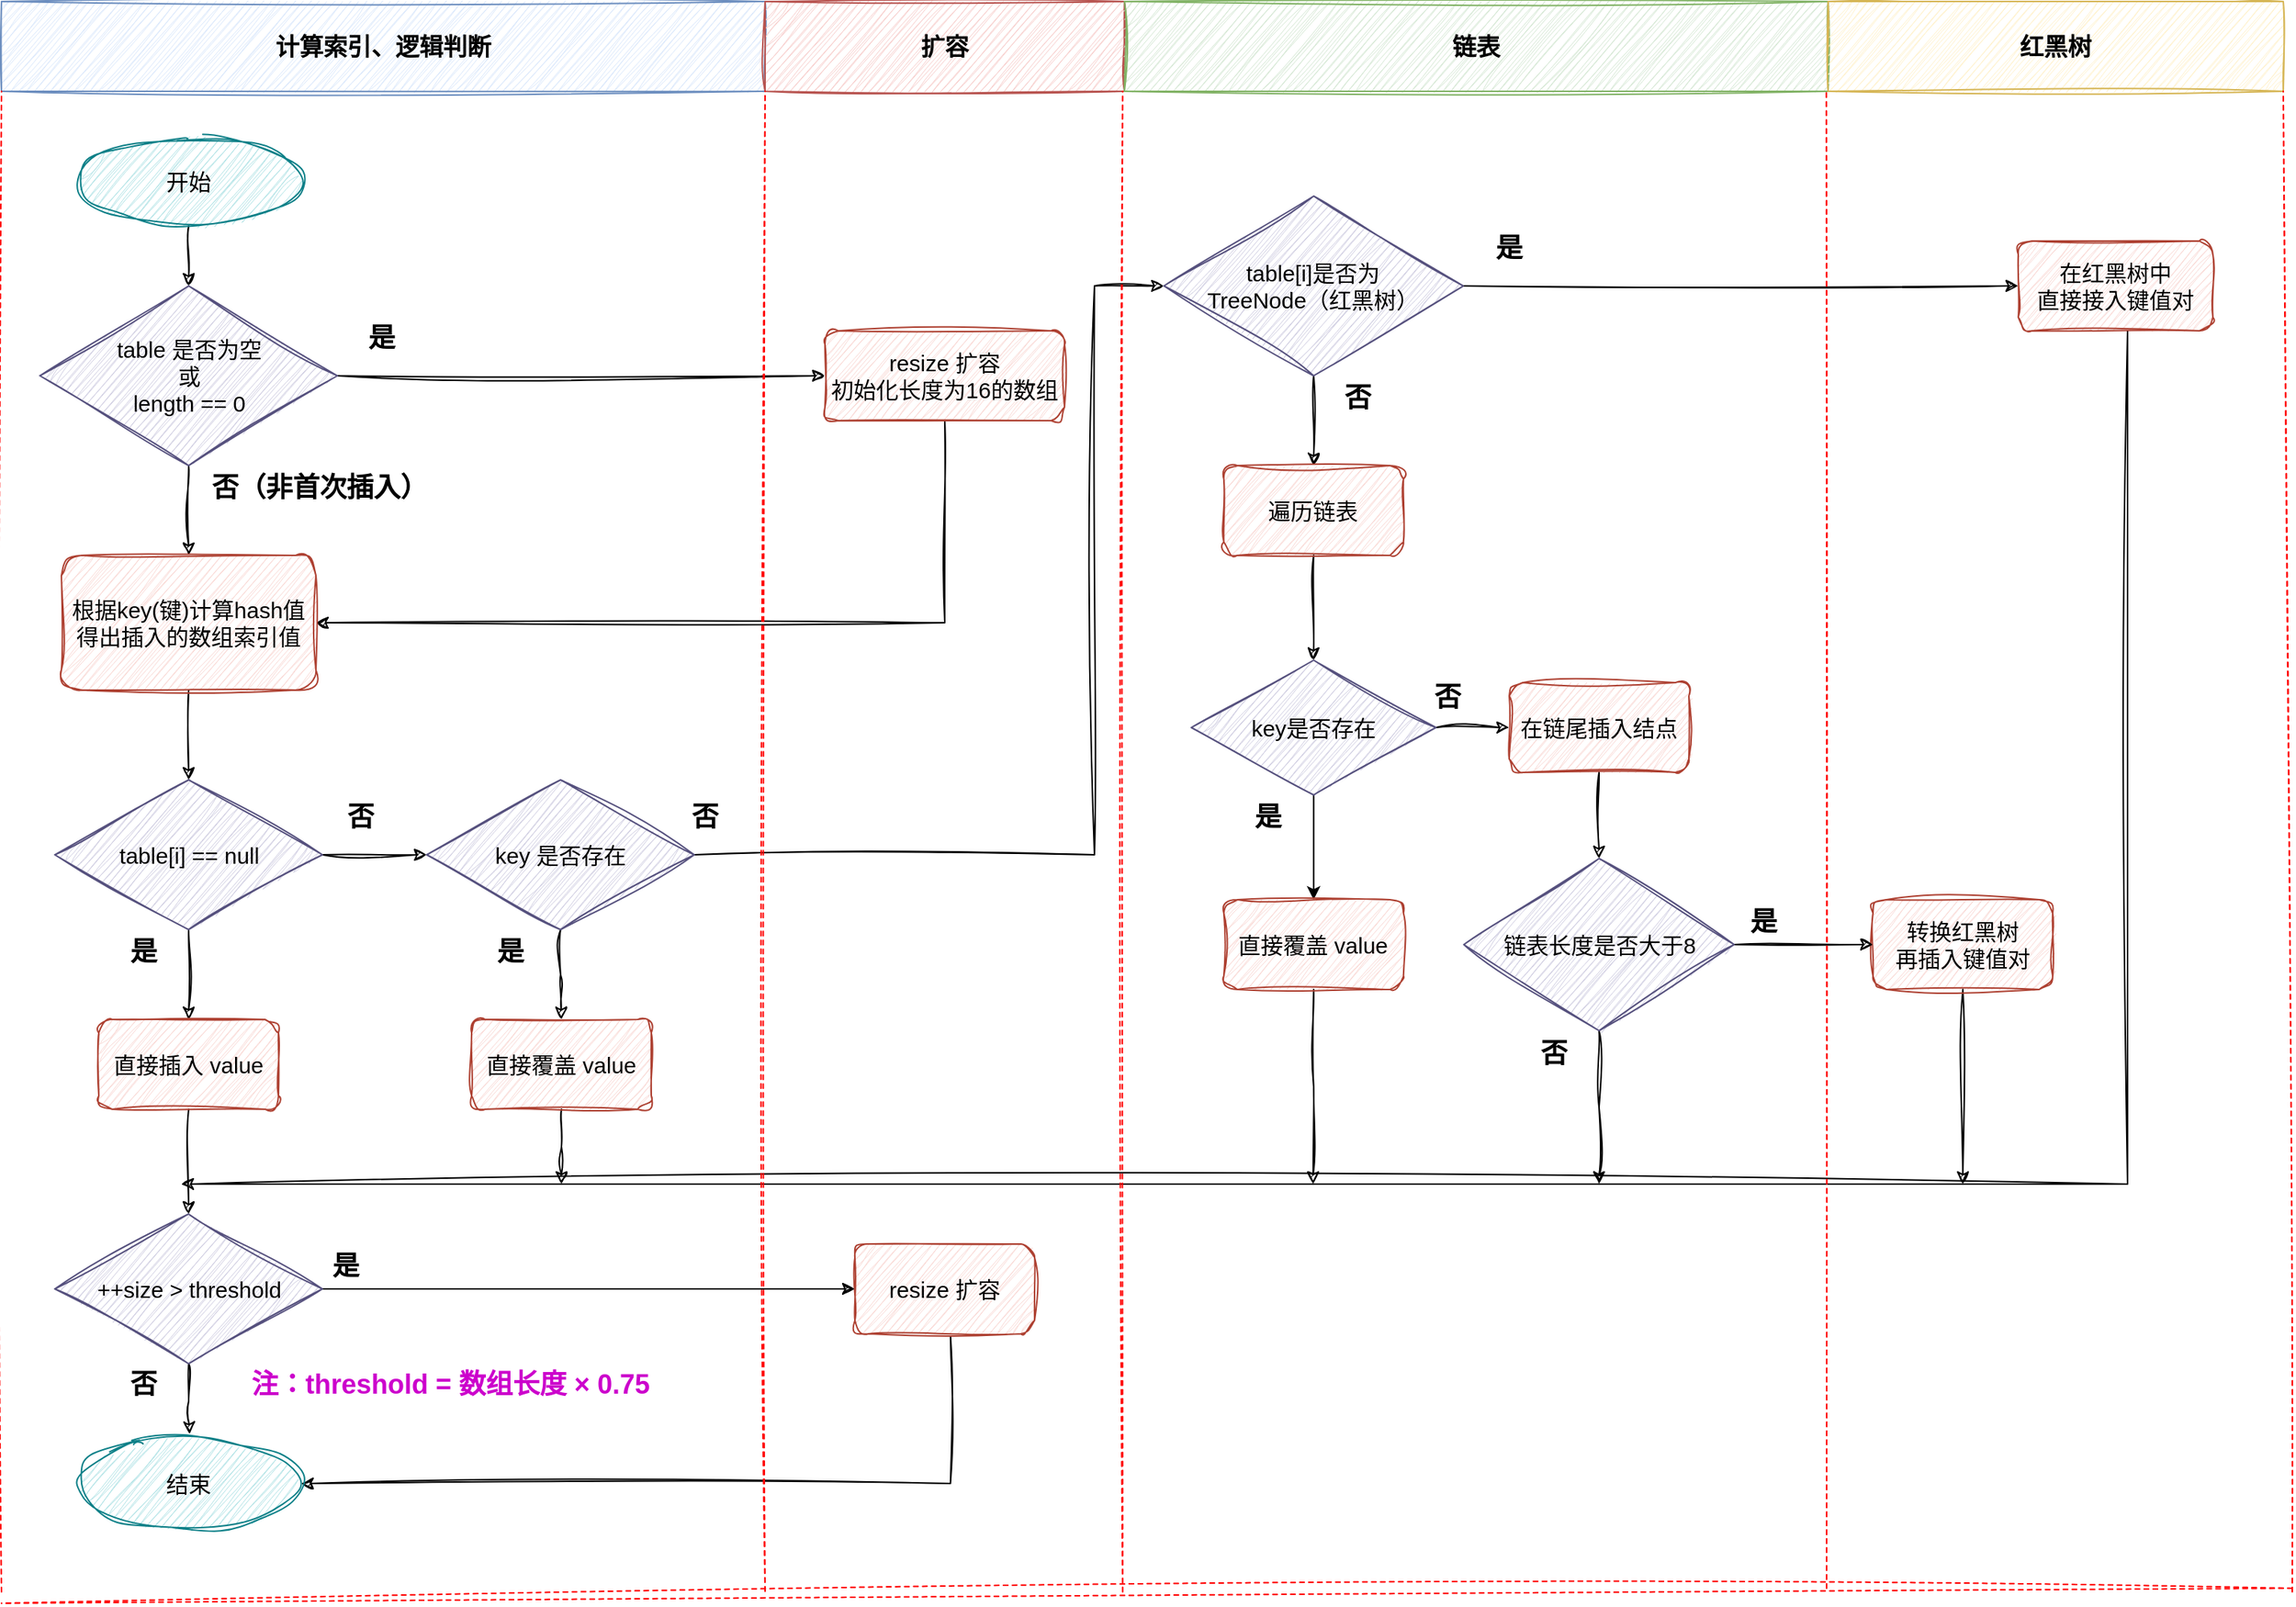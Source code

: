 <mxfile version="21.6.8" type="device" pages="2">
  <diagram name="putVal方法流程图" id="N9qZwAfxtD8fQq0e41AI">
    <mxGraphModel dx="2029" dy="1174" grid="1" gridSize="10" guides="1" tooltips="1" connect="1" arrows="1" fold="1" page="1" pageScale="1" pageWidth="827" pageHeight="1169" math="0" shadow="0">
      <root>
        <mxCell id="0" />
        <mxCell id="1" parent="0" />
        <mxCell id="cMU5ko4373MyxyKUyDAn-1" value="&lt;font style=&quot;font-size: 16px;&quot;&gt;计算索引、逻辑判断&lt;/font&gt;" style="rounded=0;whiteSpace=wrap;html=1;fillColor=#dae8fc;strokeColor=#6c8ebf;fontStyle=1;sketch=1;curveFitting=1;jiggle=2;" vertex="1" parent="1">
          <mxGeometry x="20" y="20" width="510" height="60" as="geometry" />
        </mxCell>
        <mxCell id="cMU5ko4373MyxyKUyDAn-2" value="&lt;font style=&quot;font-size: 16px;&quot;&gt;扩容&lt;/font&gt;" style="rounded=0;whiteSpace=wrap;html=1;fontStyle=1;fillColor=#f8cecc;strokeColor=#b85450;sketch=1;curveFitting=1;jiggle=2;" vertex="1" parent="1">
          <mxGeometry x="530" y="20" width="240" height="60" as="geometry" />
        </mxCell>
        <mxCell id="cMU5ko4373MyxyKUyDAn-3" value="&lt;font style=&quot;font-size: 16px;&quot;&gt;链表&lt;/font&gt;" style="rounded=0;whiteSpace=wrap;html=1;fontStyle=1;fillColor=#d5e8d4;strokeColor=#82b366;sketch=1;curveFitting=1;jiggle=2;" vertex="1" parent="1">
          <mxGeometry x="770" y="20" width="470" height="60" as="geometry" />
        </mxCell>
        <mxCell id="cMU5ko4373MyxyKUyDAn-4" value="&lt;font style=&quot;font-size: 16px;&quot;&gt;红黑树&lt;/font&gt;" style="rounded=0;whiteSpace=wrap;html=1;fontStyle=1;fillColor=#fff2cc;strokeColor=#d6b656;sketch=1;curveFitting=1;jiggle=2;" vertex="1" parent="1">
          <mxGeometry x="1240" y="20" width="304" height="60" as="geometry" />
        </mxCell>
        <mxCell id="cMU5ko4373MyxyKUyDAn-68" style="edgeStyle=orthogonalEdgeStyle;rounded=0;orthogonalLoop=1;jettySize=auto;html=1;entryX=1;entryY=0.5;entryDx=0;entryDy=0;sketch=1;curveFitting=1;jiggle=2;" edge="1" parent="1" source="cMU5ko4373MyxyKUyDAn-6" target="cMU5ko4373MyxyKUyDAn-11">
          <mxGeometry relative="1" as="geometry">
            <Array as="points">
              <mxPoint x="650" y="435" />
            </Array>
          </mxGeometry>
        </mxCell>
        <mxCell id="cMU5ko4373MyxyKUyDAn-6" value="&lt;span style=&quot;font-size: 15px;&quot;&gt;resize 扩容&lt;br&gt;初始化长度为16的数组&lt;br&gt;&lt;/span&gt;" style="rounded=1;whiteSpace=wrap;html=1;fillColor=#fad9d5;strokeColor=#ae4132;sketch=1;curveFitting=1;jiggle=2;" vertex="1" parent="1">
          <mxGeometry x="570" y="240" width="160" height="60" as="geometry" />
        </mxCell>
        <mxCell id="cMU5ko4373MyxyKUyDAn-29" style="edgeStyle=orthogonalEdgeStyle;rounded=0;orthogonalLoop=1;jettySize=auto;html=1;exitX=1;exitY=0.5;exitDx=0;exitDy=0;sketch=1;curveFitting=1;jiggle=2;" edge="1" parent="1" source="cMU5ko4373MyxyKUyDAn-8" target="cMU5ko4373MyxyKUyDAn-6">
          <mxGeometry relative="1" as="geometry" />
        </mxCell>
        <mxCell id="cMU5ko4373MyxyKUyDAn-33" style="edgeStyle=orthogonalEdgeStyle;rounded=0;orthogonalLoop=1;jettySize=auto;html=1;entryX=0.5;entryY=0;entryDx=0;entryDy=0;sketch=1;curveFitting=1;jiggle=2;" edge="1" parent="1" source="cMU5ko4373MyxyKUyDAn-8" target="cMU5ko4373MyxyKUyDAn-11">
          <mxGeometry relative="1" as="geometry" />
        </mxCell>
        <mxCell id="cMU5ko4373MyxyKUyDAn-8" value="&lt;font style=&quot;font-size: 15px;&quot;&gt;table 是否为空&lt;br&gt;或&lt;br&gt;length == 0&lt;/font&gt;" style="rhombus;whiteSpace=wrap;html=1;sketch=1;curveFitting=1;jiggle=2;rounded=0;fillColor=#d0cee2;strokeColor=#56517e;" vertex="1" parent="1">
          <mxGeometry x="45.63" y="210" width="198.75" height="120" as="geometry" />
        </mxCell>
        <mxCell id="cMU5ko4373MyxyKUyDAn-32" style="edgeStyle=orthogonalEdgeStyle;rounded=0;orthogonalLoop=1;jettySize=auto;html=1;sketch=1;curveFitting=1;jiggle=2;" edge="1" parent="1" source="cMU5ko4373MyxyKUyDAn-9" target="cMU5ko4373MyxyKUyDAn-8">
          <mxGeometry relative="1" as="geometry" />
        </mxCell>
        <mxCell id="cMU5ko4373MyxyKUyDAn-9" value="&lt;font style=&quot;font-size: 15px;&quot;&gt;开始&lt;/font&gt;" style="ellipse;whiteSpace=wrap;html=1;shadow=0;sketch=1;curveFitting=1;jiggle=2;fillColor=#b0e3e6;strokeColor=#0e8088;" vertex="1" parent="1">
          <mxGeometry x="70" y="110" width="150" height="60" as="geometry" />
        </mxCell>
        <mxCell id="cMU5ko4373MyxyKUyDAn-34" style="edgeStyle=orthogonalEdgeStyle;rounded=0;orthogonalLoop=1;jettySize=auto;html=1;exitX=0.5;exitY=1;exitDx=0;exitDy=0;entryX=0.5;entryY=0;entryDx=0;entryDy=0;sketch=1;curveFitting=1;jiggle=2;" edge="1" parent="1" source="cMU5ko4373MyxyKUyDAn-11" target="cMU5ko4373MyxyKUyDAn-12">
          <mxGeometry relative="1" as="geometry" />
        </mxCell>
        <mxCell id="cMU5ko4373MyxyKUyDAn-11" value="&lt;span style=&quot;font-size: 15px;&quot;&gt;根据key(键)计算hash值得出插入的数组索引值&lt;/span&gt;" style="rounded=1;whiteSpace=wrap;html=1;fillColor=#fad9d5;strokeColor=#ae4132;sketch=1;curveFitting=1;jiggle=2;" vertex="1" parent="1">
          <mxGeometry x="60.01" y="390" width="170" height="90" as="geometry" />
        </mxCell>
        <mxCell id="cMU5ko4373MyxyKUyDAn-35" style="edgeStyle=orthogonalEdgeStyle;rounded=0;orthogonalLoop=1;jettySize=auto;html=1;exitX=1;exitY=0.5;exitDx=0;exitDy=0;sketch=1;curveFitting=1;jiggle=2;" edge="1" parent="1" source="cMU5ko4373MyxyKUyDAn-12" target="cMU5ko4373MyxyKUyDAn-13">
          <mxGeometry relative="1" as="geometry" />
        </mxCell>
        <mxCell id="cMU5ko4373MyxyKUyDAn-45" style="edgeStyle=orthogonalEdgeStyle;rounded=0;orthogonalLoop=1;jettySize=auto;html=1;sketch=1;curveFitting=1;jiggle=2;" edge="1" parent="1" source="cMU5ko4373MyxyKUyDAn-12" target="cMU5ko4373MyxyKUyDAn-23">
          <mxGeometry relative="1" as="geometry" />
        </mxCell>
        <mxCell id="cMU5ko4373MyxyKUyDAn-12" value="&lt;span style=&quot;font-size: 15px;&quot;&gt;table[i] == null&lt;/span&gt;" style="rhombus;whiteSpace=wrap;html=1;sketch=1;curveFitting=1;jiggle=2;rounded=0;fillColor=#d0cee2;strokeColor=#56517e;" vertex="1" parent="1">
          <mxGeometry x="55.62" y="540" width="178.75" height="100" as="geometry" />
        </mxCell>
        <mxCell id="cMU5ko4373MyxyKUyDAn-36" style="edgeStyle=orthogonalEdgeStyle;rounded=0;orthogonalLoop=1;jettySize=auto;html=1;exitX=1;exitY=0.5;exitDx=0;exitDy=0;entryX=0;entryY=0.5;entryDx=0;entryDy=0;sketch=1;curveFitting=1;jiggle=2;" edge="1" parent="1" source="cMU5ko4373MyxyKUyDAn-13" target="cMU5ko4373MyxyKUyDAn-14">
          <mxGeometry relative="1" as="geometry">
            <Array as="points">
              <mxPoint x="750" y="590" />
              <mxPoint x="750" y="210" />
            </Array>
          </mxGeometry>
        </mxCell>
        <mxCell id="cMU5ko4373MyxyKUyDAn-81" style="edgeStyle=orthogonalEdgeStyle;rounded=0;orthogonalLoop=1;jettySize=auto;html=1;entryX=0.5;entryY=0;entryDx=0;entryDy=0;sketch=1;curveFitting=1;jiggle=2;" edge="1" parent="1" source="cMU5ko4373MyxyKUyDAn-13" target="cMU5ko4373MyxyKUyDAn-22">
          <mxGeometry relative="1" as="geometry" />
        </mxCell>
        <mxCell id="cMU5ko4373MyxyKUyDAn-13" value="&lt;span style=&quot;font-size: 15px;&quot;&gt;key 是否存在&lt;/span&gt;" style="rhombus;whiteSpace=wrap;html=1;sketch=1;curveFitting=1;jiggle=2;rounded=0;fillColor=#d0cee2;strokeColor=#56517e;" vertex="1" parent="1">
          <mxGeometry x="304" y="540" width="178.75" height="100" as="geometry" />
        </mxCell>
        <mxCell id="cMU5ko4373MyxyKUyDAn-37" style="edgeStyle=orthogonalEdgeStyle;rounded=0;orthogonalLoop=1;jettySize=auto;html=1;exitX=0.5;exitY=1;exitDx=0;exitDy=0;entryX=0.5;entryY=0;entryDx=0;entryDy=0;sketch=1;curveFitting=1;jiggle=2;" edge="1" parent="1" source="cMU5ko4373MyxyKUyDAn-14" target="cMU5ko4373MyxyKUyDAn-15">
          <mxGeometry relative="1" as="geometry" />
        </mxCell>
        <mxCell id="cMU5ko4373MyxyKUyDAn-38" style="edgeStyle=orthogonalEdgeStyle;rounded=0;orthogonalLoop=1;jettySize=auto;html=1;exitX=1;exitY=0.5;exitDx=0;exitDy=0;entryX=0;entryY=0.5;entryDx=0;entryDy=0;sketch=1;curveFitting=1;jiggle=2;" edge="1" parent="1" source="cMU5ko4373MyxyKUyDAn-14" target="cMU5ko4373MyxyKUyDAn-17">
          <mxGeometry relative="1" as="geometry" />
        </mxCell>
        <mxCell id="cMU5ko4373MyxyKUyDAn-14" value="&lt;font style=&quot;font-size: 15px;&quot;&gt;table[i]是否为&lt;br&gt;TreeNode（红黑树）&lt;/font&gt;&lt;span style=&quot;font-size: 15px;&quot;&gt;&lt;br&gt;&lt;/span&gt;" style="rhombus;whiteSpace=wrap;html=1;sketch=1;curveFitting=1;jiggle=2;rounded=0;fillColor=#d0cee2;strokeColor=#56517e;" vertex="1" parent="1">
          <mxGeometry x="796.38" y="150" width="200" height="120" as="geometry" />
        </mxCell>
        <mxCell id="cMU5ko4373MyxyKUyDAn-39" style="edgeStyle=orthogonalEdgeStyle;rounded=0;orthogonalLoop=1;jettySize=auto;html=1;exitX=0.5;exitY=1;exitDx=0;exitDy=0;entryX=0.5;entryY=0;entryDx=0;entryDy=0;sketch=1;curveFitting=1;jiggle=2;" edge="1" parent="1" source="cMU5ko4373MyxyKUyDAn-15" target="cMU5ko4373MyxyKUyDAn-16">
          <mxGeometry relative="1" as="geometry" />
        </mxCell>
        <mxCell id="cMU5ko4373MyxyKUyDAn-15" value="&lt;span style=&quot;font-size: 15px;&quot;&gt;遍历链表&lt;/span&gt;" style="rounded=1;whiteSpace=wrap;html=1;fillColor=#fad9d5;strokeColor=#ae4132;sketch=1;curveFitting=1;jiggle=2;" vertex="1" parent="1">
          <mxGeometry x="836.38" y="330" width="120" height="60" as="geometry" />
        </mxCell>
        <mxCell id="cMU5ko4373MyxyKUyDAn-40" style="edgeStyle=orthogonalEdgeStyle;rounded=0;orthogonalLoop=1;jettySize=auto;html=1;exitX=1;exitY=0.5;exitDx=0;exitDy=0;entryX=0;entryY=0.5;entryDx=0;entryDy=0;sketch=1;curveFitting=1;jiggle=2;" edge="1" parent="1" source="cMU5ko4373MyxyKUyDAn-16" target="cMU5ko4373MyxyKUyDAn-19">
          <mxGeometry relative="1" as="geometry" />
        </mxCell>
        <mxCell id="cMU5ko4373MyxyKUyDAn-42" style="edgeStyle=orthogonalEdgeStyle;rounded=0;orthogonalLoop=1;jettySize=auto;html=1;exitX=0.5;exitY=1;exitDx=0;exitDy=0;entryX=0.5;entryY=0;entryDx=0;entryDy=0;" edge="1" parent="1" source="cMU5ko4373MyxyKUyDAn-16" target="cMU5ko4373MyxyKUyDAn-21">
          <mxGeometry relative="1" as="geometry" />
        </mxCell>
        <mxCell id="cMU5ko4373MyxyKUyDAn-16" value="&lt;span style=&quot;font-size: 15px;&quot;&gt;key是否存在&lt;br&gt;&lt;/span&gt;" style="rhombus;whiteSpace=wrap;html=1;sketch=1;curveFitting=1;jiggle=2;rounded=0;fillColor=#d0cee2;strokeColor=#56517e;" vertex="1" parent="1">
          <mxGeometry x="814.66" y="460" width="163.44" height="90" as="geometry" />
        </mxCell>
        <mxCell id="cMU5ko4373MyxyKUyDAn-48" style="edgeStyle=orthogonalEdgeStyle;rounded=0;orthogonalLoop=1;jettySize=auto;html=1;sketch=1;curveFitting=1;jiggle=2;" edge="1" parent="1" source="cMU5ko4373MyxyKUyDAn-17">
          <mxGeometry relative="1" as="geometry">
            <mxPoint x="140" y="810" as="targetPoint" />
            <Array as="points">
              <mxPoint x="1440" y="810" />
            </Array>
          </mxGeometry>
        </mxCell>
        <mxCell id="cMU5ko4373MyxyKUyDAn-17" value="&lt;span style=&quot;font-size: 15px;&quot;&gt;在红黑树中&lt;br&gt;直接接入键值对&lt;/span&gt;" style="rounded=1;whiteSpace=wrap;html=1;fillColor=#fad9d5;strokeColor=#ae4132;sketch=1;curveFitting=1;jiggle=2;" vertex="1" parent="1">
          <mxGeometry x="1367" y="180" width="130" height="60" as="geometry" />
        </mxCell>
        <mxCell id="cMU5ko4373MyxyKUyDAn-49" style="edgeStyle=orthogonalEdgeStyle;rounded=0;orthogonalLoop=1;jettySize=auto;html=1;exitX=0.5;exitY=1;exitDx=0;exitDy=0;sketch=1;curveFitting=1;jiggle=2;" edge="1" parent="1" source="cMU5ko4373MyxyKUyDAn-18">
          <mxGeometry relative="1" as="geometry">
            <mxPoint x="1330" y="810" as="targetPoint" />
            <Array as="points">
              <mxPoint x="1330" y="810" />
            </Array>
          </mxGeometry>
        </mxCell>
        <mxCell id="cMU5ko4373MyxyKUyDAn-18" value="&lt;span style=&quot;font-size: 15px;&quot;&gt;转换红黑树&lt;br&gt;再插入键值对&lt;br&gt;&lt;/span&gt;" style="rounded=1;whiteSpace=wrap;html=1;fillColor=#fad9d5;strokeColor=#ae4132;sketch=1;curveFitting=1;jiggle=2;" vertex="1" parent="1">
          <mxGeometry x="1270" y="620" width="120" height="60" as="geometry" />
        </mxCell>
        <mxCell id="cMU5ko4373MyxyKUyDAn-41" style="edgeStyle=orthogonalEdgeStyle;rounded=0;orthogonalLoop=1;jettySize=auto;html=1;entryX=0.5;entryY=0;entryDx=0;entryDy=0;sketch=1;curveFitting=1;jiggle=2;" edge="1" parent="1" source="cMU5ko4373MyxyKUyDAn-19" target="cMU5ko4373MyxyKUyDAn-20">
          <mxGeometry relative="1" as="geometry" />
        </mxCell>
        <mxCell id="cMU5ko4373MyxyKUyDAn-19" value="&lt;span style=&quot;font-size: 15px;&quot;&gt;在链尾插入结点&lt;br&gt;&lt;/span&gt;" style="rounded=1;whiteSpace=wrap;html=1;fillColor=#fad9d5;strokeColor=#ae4132;sketch=1;curveFitting=1;jiggle=2;" vertex="1" parent="1">
          <mxGeometry x="1027" y="475" width="120" height="60" as="geometry" />
        </mxCell>
        <mxCell id="cMU5ko4373MyxyKUyDAn-43" style="edgeStyle=orthogonalEdgeStyle;rounded=0;orthogonalLoop=1;jettySize=auto;html=1;exitX=1;exitY=0.5;exitDx=0;exitDy=0;entryX=0;entryY=0.5;entryDx=0;entryDy=0;sketch=1;curveFitting=1;jiggle=2;" edge="1" parent="1" source="cMU5ko4373MyxyKUyDAn-20" target="cMU5ko4373MyxyKUyDAn-18">
          <mxGeometry relative="1" as="geometry" />
        </mxCell>
        <mxCell id="cMU5ko4373MyxyKUyDAn-50" style="edgeStyle=orthogonalEdgeStyle;rounded=0;orthogonalLoop=1;jettySize=auto;html=1;sketch=1;curveFitting=1;jiggle=2;" edge="1" parent="1" source="cMU5ko4373MyxyKUyDAn-20">
          <mxGeometry relative="1" as="geometry">
            <mxPoint x="1087" y="810" as="targetPoint" />
          </mxGeometry>
        </mxCell>
        <mxCell id="cMU5ko4373MyxyKUyDAn-20" value="&lt;span style=&quot;font-size: 15px;&quot;&gt;链表长度是否大于8&lt;br&gt;&lt;/span&gt;" style="rhombus;whiteSpace=wrap;html=1;sketch=1;curveFitting=1;jiggle=2;rounded=0;fillColor=#d0cee2;strokeColor=#56517e;" vertex="1" parent="1">
          <mxGeometry x="996.69" y="592.5" width="180.62" height="115" as="geometry" />
        </mxCell>
        <mxCell id="cMU5ko4373MyxyKUyDAn-51" style="edgeStyle=orthogonalEdgeStyle;rounded=0;orthogonalLoop=1;jettySize=auto;html=1;exitX=0.5;exitY=1;exitDx=0;exitDy=0;sketch=1;curveFitting=1;jiggle=2;" edge="1" parent="1" source="cMU5ko4373MyxyKUyDAn-21">
          <mxGeometry relative="1" as="geometry">
            <mxPoint x="896" y="810" as="targetPoint" />
          </mxGeometry>
        </mxCell>
        <mxCell id="cMU5ko4373MyxyKUyDAn-21" value="&lt;span style=&quot;font-size: 15px;&quot;&gt;直接覆盖 value&lt;/span&gt;" style="rounded=1;whiteSpace=wrap;html=1;fillColor=#fad9d5;strokeColor=#ae4132;sketch=1;curveFitting=1;jiggle=2;" vertex="1" parent="1">
          <mxGeometry x="836.38" y="620" width="120" height="60" as="geometry" />
        </mxCell>
        <mxCell id="cMU5ko4373MyxyKUyDAn-52" style="edgeStyle=orthogonalEdgeStyle;rounded=0;orthogonalLoop=1;jettySize=auto;html=1;exitX=0.5;exitY=1;exitDx=0;exitDy=0;sketch=1;curveFitting=1;jiggle=2;strokeColor=default;" edge="1" parent="1" source="cMU5ko4373MyxyKUyDAn-22">
          <mxGeometry relative="1" as="geometry">
            <mxPoint x="394" y="810" as="targetPoint" />
          </mxGeometry>
        </mxCell>
        <mxCell id="cMU5ko4373MyxyKUyDAn-22" value="&lt;span style=&quot;font-size: 15px;&quot;&gt;直接覆盖 value&lt;/span&gt;" style="rounded=1;whiteSpace=wrap;html=1;fillColor=#fad9d5;strokeColor=#ae4132;sketch=1;curveFitting=1;jiggle=2;" vertex="1" parent="1">
          <mxGeometry x="334" y="700" width="120" height="60" as="geometry" />
        </mxCell>
        <mxCell id="cMU5ko4373MyxyKUyDAn-46" style="edgeStyle=orthogonalEdgeStyle;rounded=0;orthogonalLoop=1;jettySize=auto;html=1;exitX=0.5;exitY=1;exitDx=0;exitDy=0;entryX=0.5;entryY=0;entryDx=0;entryDy=0;sketch=1;curveFitting=1;jiggle=2;" edge="1" parent="1" source="cMU5ko4373MyxyKUyDAn-23" target="cMU5ko4373MyxyKUyDAn-25">
          <mxGeometry relative="1" as="geometry" />
        </mxCell>
        <mxCell id="cMU5ko4373MyxyKUyDAn-23" value="&lt;span style=&quot;font-size: 15px;&quot;&gt;直接插入 value&lt;/span&gt;" style="rounded=1;whiteSpace=wrap;html=1;fillColor=#fad9d5;strokeColor=#ae4132;sketch=1;curveFitting=1;jiggle=2;" vertex="1" parent="1">
          <mxGeometry x="84.99" y="700" width="120" height="60" as="geometry" />
        </mxCell>
        <mxCell id="cMU5ko4373MyxyKUyDAn-55" style="edgeStyle=orthogonalEdgeStyle;rounded=0;orthogonalLoop=1;jettySize=auto;html=1;entryX=1;entryY=0.5;entryDx=0;entryDy=0;exitX=0.532;exitY=1.024;exitDx=0;exitDy=0;exitPerimeter=0;sketch=1;curveFitting=1;jiggle=2;" edge="1" parent="1" source="cMU5ko4373MyxyKUyDAn-24" target="cMU5ko4373MyxyKUyDAn-28">
          <mxGeometry relative="1" as="geometry">
            <mxPoint x="550" y="1020" as="targetPoint" />
            <Array as="points">
              <mxPoint x="654" y="1010" />
            </Array>
          </mxGeometry>
        </mxCell>
        <mxCell id="cMU5ko4373MyxyKUyDAn-24" value="&lt;span style=&quot;font-size: 15px;&quot;&gt;resize 扩容&lt;/span&gt;" style="rounded=1;whiteSpace=wrap;html=1;fillColor=#fad9d5;strokeColor=#ae4132;sketch=1;curveFitting=1;jiggle=2;" vertex="1" parent="1">
          <mxGeometry x="590" y="850" width="120" height="60" as="geometry" />
        </mxCell>
        <mxCell id="cMU5ko4373MyxyKUyDAn-53" style="edgeStyle=orthogonalEdgeStyle;rounded=0;orthogonalLoop=1;jettySize=auto;html=1;exitX=1;exitY=0.5;exitDx=0;exitDy=0;sketch=1;curveFitting=1;jiggle=2;" edge="1" parent="1" source="cMU5ko4373MyxyKUyDAn-25" target="cMU5ko4373MyxyKUyDAn-24">
          <mxGeometry relative="1" as="geometry" />
        </mxCell>
        <mxCell id="cMU5ko4373MyxyKUyDAn-54" style="edgeStyle=orthogonalEdgeStyle;rounded=0;orthogonalLoop=1;jettySize=auto;html=1;exitX=0.5;exitY=1;exitDx=0;exitDy=0;entryX=0.504;entryY=-0.05;entryDx=0;entryDy=0;entryPerimeter=0;sketch=1;curveFitting=1;jiggle=2;" edge="1" parent="1" source="cMU5ko4373MyxyKUyDAn-25" target="cMU5ko4373MyxyKUyDAn-28">
          <mxGeometry relative="1" as="geometry" />
        </mxCell>
        <mxCell id="cMU5ko4373MyxyKUyDAn-25" value="&lt;span style=&quot;font-size: 15px;&quot;&gt;++size &amp;gt; threshold&lt;/span&gt;" style="rhombus;whiteSpace=wrap;html=1;sketch=1;curveFitting=1;jiggle=2;rounded=0;fillColor=#d0cee2;strokeColor=#56517e;" vertex="1" parent="1">
          <mxGeometry x="55.61" y="830" width="178.75" height="100" as="geometry" />
        </mxCell>
        <mxCell id="cMU5ko4373MyxyKUyDAn-28" value="&lt;font style=&quot;font-size: 15px;&quot;&gt;结束&lt;/font&gt;" style="ellipse;whiteSpace=wrap;html=1;shadow=0;sketch=1;curveFitting=1;jiggle=2;fillColor=#b0e3e6;strokeColor=#0e8088;" vertex="1" parent="1">
          <mxGeometry x="70.01" y="980" width="150" height="60" as="geometry" />
        </mxCell>
        <mxCell id="cMU5ko4373MyxyKUyDAn-56" value="&lt;font style=&quot;font-size: 18px;&quot;&gt;&lt;b style=&quot;&quot;&gt;是&lt;/b&gt;&lt;/font&gt;" style="text;html=1;strokeColor=none;fillColor=none;align=center;verticalAlign=middle;whiteSpace=wrap;rounded=0;" vertex="1" parent="1">
          <mxGeometry x="244" y="230" width="60" height="30" as="geometry" />
        </mxCell>
        <mxCell id="cMU5ko4373MyxyKUyDAn-57" value="&lt;font style=&quot;font-size: 18px;&quot;&gt;&lt;b style=&quot;&quot;&gt;否（非首次插入）&lt;/b&gt;&lt;/font&gt;" style="text;html=1;strokeColor=none;fillColor=none;align=center;verticalAlign=middle;whiteSpace=wrap;rounded=0;" vertex="1" parent="1">
          <mxGeometry x="144.99" y="330" width="175.01" height="30" as="geometry" />
        </mxCell>
        <mxCell id="cMU5ko4373MyxyKUyDAn-58" value="&lt;font style=&quot;font-size: 18px;&quot;&gt;&lt;b style=&quot;&quot;&gt;否&lt;/b&gt;&lt;/font&gt;" style="text;html=1;strokeColor=none;fillColor=none;align=center;verticalAlign=middle;whiteSpace=wrap;rounded=0;" vertex="1" parent="1">
          <mxGeometry x="230.01" y="550" width="60" height="30" as="geometry" />
        </mxCell>
        <mxCell id="cMU5ko4373MyxyKUyDAn-59" value="&lt;font style=&quot;font-size: 18px;&quot;&gt;&lt;b style=&quot;&quot;&gt;否&lt;/b&gt;&lt;/font&gt;" style="text;html=1;strokeColor=none;fillColor=none;align=center;verticalAlign=middle;whiteSpace=wrap;rounded=0;" vertex="1" parent="1">
          <mxGeometry x="460" y="550" width="60" height="30" as="geometry" />
        </mxCell>
        <mxCell id="cMU5ko4373MyxyKUyDAn-60" value="&lt;font style=&quot;font-size: 18px;&quot;&gt;&lt;b style=&quot;&quot;&gt;是&lt;/b&gt;&lt;/font&gt;" style="text;html=1;strokeColor=none;fillColor=none;align=center;verticalAlign=middle;whiteSpace=wrap;rounded=0;" vertex="1" parent="1">
          <mxGeometry x="340" y="640" width="40" height="30" as="geometry" />
        </mxCell>
        <mxCell id="cMU5ko4373MyxyKUyDAn-61" value="&lt;font style=&quot;font-size: 18px;&quot;&gt;&lt;b style=&quot;&quot;&gt;是&lt;/b&gt;&lt;/font&gt;" style="text;html=1;strokeColor=none;fillColor=none;align=center;verticalAlign=middle;whiteSpace=wrap;rounded=0;" vertex="1" parent="1">
          <mxGeometry x="84.99" y="640" width="60" height="30" as="geometry" />
        </mxCell>
        <mxCell id="cMU5ko4373MyxyKUyDAn-62" value="&lt;font style=&quot;font-size: 18px;&quot;&gt;&lt;b style=&quot;&quot;&gt;是&lt;/b&gt;&lt;/font&gt;" style="text;html=1;strokeColor=none;fillColor=none;align=center;verticalAlign=middle;whiteSpace=wrap;rounded=0;" vertex="1" parent="1">
          <mxGeometry x="836.38" y="550" width="60" height="30" as="geometry" />
        </mxCell>
        <mxCell id="cMU5ko4373MyxyKUyDAn-63" value="&lt;font style=&quot;font-size: 18px;&quot;&gt;&lt;b style=&quot;&quot;&gt;是&lt;/b&gt;&lt;/font&gt;" style="text;html=1;strokeColor=none;fillColor=none;align=center;verticalAlign=middle;whiteSpace=wrap;rounded=0;" vertex="1" parent="1">
          <mxGeometry x="997" y="170" width="60" height="30" as="geometry" />
        </mxCell>
        <mxCell id="cMU5ko4373MyxyKUyDAn-64" value="&lt;font style=&quot;font-size: 18px;&quot;&gt;&lt;b style=&quot;&quot;&gt;是&lt;/b&gt;&lt;/font&gt;" style="text;html=1;strokeColor=none;fillColor=none;align=center;verticalAlign=middle;whiteSpace=wrap;rounded=0;" vertex="1" parent="1">
          <mxGeometry x="1167" y="620" width="60" height="30" as="geometry" />
        </mxCell>
        <mxCell id="cMU5ko4373MyxyKUyDAn-65" value="&lt;font style=&quot;font-size: 18px;&quot;&gt;&lt;b style=&quot;&quot;&gt;否&lt;/b&gt;&lt;/font&gt;" style="text;html=1;strokeColor=none;fillColor=none;align=center;verticalAlign=middle;whiteSpace=wrap;rounded=0;" vertex="1" parent="1">
          <mxGeometry x="896.38" y="270" width="60" height="30" as="geometry" />
        </mxCell>
        <mxCell id="cMU5ko4373MyxyKUyDAn-66" value="&lt;font style=&quot;font-size: 18px;&quot;&gt;&lt;b style=&quot;&quot;&gt;否&lt;/b&gt;&lt;/font&gt;" style="text;html=1;strokeColor=none;fillColor=none;align=center;verticalAlign=middle;whiteSpace=wrap;rounded=0;" vertex="1" parent="1">
          <mxGeometry x="956.38" y="470" width="60" height="30" as="geometry" />
        </mxCell>
        <mxCell id="cMU5ko4373MyxyKUyDAn-67" value="&lt;font style=&quot;font-size: 18px;&quot;&gt;&lt;b style=&quot;&quot;&gt;否&lt;/b&gt;&lt;/font&gt;" style="text;html=1;strokeColor=none;fillColor=none;align=center;verticalAlign=middle;whiteSpace=wrap;rounded=0;" vertex="1" parent="1">
          <mxGeometry x="1027" y="707.5" width="60" height="30" as="geometry" />
        </mxCell>
        <mxCell id="cMU5ko4373MyxyKUyDAn-69" value="&lt;font style=&quot;font-size: 18px;&quot;&gt;&lt;b style=&quot;&quot;&gt;是&lt;/b&gt;&lt;/font&gt;" style="text;html=1;strokeColor=none;fillColor=none;align=center;verticalAlign=middle;whiteSpace=wrap;rounded=0;" vertex="1" parent="1">
          <mxGeometry x="220.01" y="850" width="60" height="30" as="geometry" />
        </mxCell>
        <mxCell id="cMU5ko4373MyxyKUyDAn-70" value="&lt;font style=&quot;font-size: 18px;&quot;&gt;&lt;b style=&quot;&quot;&gt;否&lt;/b&gt;&lt;/font&gt;" style="text;html=1;strokeColor=none;fillColor=none;align=center;verticalAlign=middle;whiteSpace=wrap;rounded=0;" vertex="1" parent="1">
          <mxGeometry x="84.99" y="929" width="60" height="30" as="geometry" />
        </mxCell>
        <mxCell id="cMU5ko4373MyxyKUyDAn-71" value="" style="endArrow=none;html=1;rounded=0;sketch=1;curveFitting=1;jiggle=2;entryX=1;entryY=1;entryDx=0;entryDy=0;strokeColor=#FF0000;dashed=1;" edge="1" parent="1" target="cMU5ko4373MyxyKUyDAn-4">
          <mxGeometry width="50" height="50" relative="1" as="geometry">
            <mxPoint x="1550" y="1082.353" as="sourcePoint" />
            <mxPoint x="1580" y="170" as="targetPoint" />
          </mxGeometry>
        </mxCell>
        <mxCell id="cMU5ko4373MyxyKUyDAn-72" value="" style="endArrow=none;html=1;rounded=0;sketch=1;curveFitting=1;jiggle=2;strokeColor=#FF0000;dashed=1;" edge="1" parent="1">
          <mxGeometry width="50" height="50" relative="1" as="geometry">
            <mxPoint x="1239" y="1080" as="sourcePoint" />
            <mxPoint x="1238.82" y="80" as="targetPoint" />
          </mxGeometry>
        </mxCell>
        <mxCell id="cMU5ko4373MyxyKUyDAn-73" value="" style="endArrow=none;html=1;rounded=0;sketch=1;curveFitting=1;jiggle=2;entryX=1;entryY=1;entryDx=0;entryDy=0;strokeColor=#FF0000;dashed=1;" edge="1" parent="1">
          <mxGeometry width="50" height="50" relative="1" as="geometry">
            <mxPoint x="768.82" y="1082.353" as="sourcePoint" />
            <mxPoint x="768.82" y="80" as="targetPoint" />
          </mxGeometry>
        </mxCell>
        <mxCell id="cMU5ko4373MyxyKUyDAn-74" value="" style="endArrow=none;html=1;rounded=0;sketch=1;curveFitting=1;jiggle=2;entryX=1;entryY=1;entryDx=0;entryDy=0;strokeColor=#FF0000;dashed=1;" edge="1" parent="1">
          <mxGeometry width="50" height="50" relative="1" as="geometry">
            <mxPoint x="530" y="1082" as="sourcePoint" />
            <mxPoint x="530" y="80" as="targetPoint" />
          </mxGeometry>
        </mxCell>
        <mxCell id="cMU5ko4373MyxyKUyDAn-75" value="" style="endArrow=none;html=1;rounded=0;sketch=1;curveFitting=1;jiggle=2;entryX=1;entryY=1;entryDx=0;entryDy=0;strokeColor=#FF0000;dashed=1;" edge="1" parent="1">
          <mxGeometry width="50" height="50" relative="1" as="geometry">
            <mxPoint x="20" y="1082.353" as="sourcePoint" />
            <mxPoint x="20" y="80" as="targetPoint" />
          </mxGeometry>
        </mxCell>
        <mxCell id="cMU5ko4373MyxyKUyDAn-77" value="" style="endArrow=none;html=1;rounded=0;sketch=1;curveFitting=1;jiggle=2;strokeColor=#FF0000;dashed=1;" edge="1" parent="1">
          <mxGeometry width="50" height="50" relative="1" as="geometry">
            <mxPoint x="1550" y="1080" as="sourcePoint" />
            <mxPoint x="20" y="1090" as="targetPoint" />
          </mxGeometry>
        </mxCell>
        <mxCell id="cMU5ko4373MyxyKUyDAn-82" value="&lt;font color=&quot;#cc00cc&quot; style=&quot;font-size: 18px;&quot;&gt;&lt;b style=&quot;&quot;&gt;注：threshold = 数组长度 × 0.75&lt;/b&gt;&lt;/font&gt;" style="text;html=1;strokeColor=none;fillColor=none;align=center;verticalAlign=middle;whiteSpace=wrap;rounded=0;" vertex="1" parent="1">
          <mxGeometry x="170" y="929" width="300" height="30" as="geometry" />
        </mxCell>
      </root>
    </mxGraphModel>
  </diagram>
  <diagram name="resize扩容流程" id="3VFbiaM1RcjWGnkV43Yj">
    <mxGraphModel dx="1420" dy="822" grid="1" gridSize="10" guides="1" tooltips="1" connect="1" arrows="1" fold="1" page="1" pageScale="1" pageWidth="827" pageHeight="1169" math="0" shadow="0">
      <root>
        <mxCell id="lcbhRw79KL-0r9RXR9Nw-0" />
        <mxCell id="lcbhRw79KL-0r9RXR9Nw-1" parent="lcbhRw79KL-0r9RXR9Nw-0" />
        <mxCell id="lcbhRw79KL-0r9RXR9Nw-2" value="&lt;font style=&quot;font-size: 16px;&quot;&gt;计算索引、逻辑判断&lt;/font&gt;" style="rounded=0;whiteSpace=wrap;html=1;fillColor=#dae8fc;strokeColor=#6c8ebf;fontStyle=1;sketch=1;curveFitting=1;jiggle=2;" vertex="1" parent="lcbhRw79KL-0r9RXR9Nw-1">
          <mxGeometry x="20" y="20" width="510" height="60" as="geometry" />
        </mxCell>
        <mxCell id="lcbhRw79KL-0r9RXR9Nw-3" value="&lt;font style=&quot;font-size: 16px;&quot;&gt;扩容&lt;/font&gt;" style="rounded=0;whiteSpace=wrap;html=1;fontStyle=1;fillColor=#f8cecc;strokeColor=#b85450;sketch=1;curveFitting=1;jiggle=2;" vertex="1" parent="lcbhRw79KL-0r9RXR9Nw-1">
          <mxGeometry x="530" y="20" width="240" height="60" as="geometry" />
        </mxCell>
        <mxCell id="lcbhRw79KL-0r9RXR9Nw-4" value="&lt;font style=&quot;font-size: 16px;&quot;&gt;链表&lt;/font&gt;" style="rounded=0;whiteSpace=wrap;html=1;fontStyle=1;fillColor=#d5e8d4;strokeColor=#82b366;sketch=1;curveFitting=1;jiggle=2;" vertex="1" parent="lcbhRw79KL-0r9RXR9Nw-1">
          <mxGeometry x="770" y="20" width="470" height="60" as="geometry" />
        </mxCell>
        <mxCell id="lcbhRw79KL-0r9RXR9Nw-5" value="&lt;font style=&quot;font-size: 16px;&quot;&gt;红黑树&lt;/font&gt;" style="rounded=0;whiteSpace=wrap;html=1;fontStyle=1;fillColor=#fff2cc;strokeColor=#d6b656;sketch=1;curveFitting=1;jiggle=2;" vertex="1" parent="lcbhRw79KL-0r9RXR9Nw-1">
          <mxGeometry x="1240" y="20" width="304" height="60" as="geometry" />
        </mxCell>
        <mxCell id="lcbhRw79KL-0r9RXR9Nw-6" style="edgeStyle=orthogonalEdgeStyle;rounded=0;orthogonalLoop=1;jettySize=auto;html=1;entryX=1;entryY=0.5;entryDx=0;entryDy=0;sketch=1;curveFitting=1;jiggle=2;" edge="1" parent="lcbhRw79KL-0r9RXR9Nw-1" source="lcbhRw79KL-0r9RXR9Nw-7" target="lcbhRw79KL-0r9RXR9Nw-14">
          <mxGeometry relative="1" as="geometry">
            <Array as="points">
              <mxPoint x="650" y="435" />
            </Array>
          </mxGeometry>
        </mxCell>
        <mxCell id="lcbhRw79KL-0r9RXR9Nw-7" value="&lt;span style=&quot;font-size: 15px;&quot;&gt;resize 扩容&lt;br&gt;初始化长度为16的数组&lt;br&gt;&lt;/span&gt;" style="rounded=1;whiteSpace=wrap;html=1;fillColor=#fad9d5;strokeColor=#ae4132;sketch=1;curveFitting=1;jiggle=2;" vertex="1" parent="lcbhRw79KL-0r9RXR9Nw-1">
          <mxGeometry x="570" y="240" width="160" height="60" as="geometry" />
        </mxCell>
        <mxCell id="lcbhRw79KL-0r9RXR9Nw-8" style="edgeStyle=orthogonalEdgeStyle;rounded=0;orthogonalLoop=1;jettySize=auto;html=1;exitX=1;exitY=0.5;exitDx=0;exitDy=0;sketch=1;curveFitting=1;jiggle=2;" edge="1" parent="lcbhRw79KL-0r9RXR9Nw-1" source="lcbhRw79KL-0r9RXR9Nw-10" target="lcbhRw79KL-0r9RXR9Nw-7">
          <mxGeometry relative="1" as="geometry" />
        </mxCell>
        <mxCell id="lcbhRw79KL-0r9RXR9Nw-9" style="edgeStyle=orthogonalEdgeStyle;rounded=0;orthogonalLoop=1;jettySize=auto;html=1;entryX=0.5;entryY=0;entryDx=0;entryDy=0;sketch=1;curveFitting=1;jiggle=2;" edge="1" parent="lcbhRw79KL-0r9RXR9Nw-1" source="lcbhRw79KL-0r9RXR9Nw-10" target="lcbhRw79KL-0r9RXR9Nw-14">
          <mxGeometry relative="1" as="geometry" />
        </mxCell>
        <mxCell id="lcbhRw79KL-0r9RXR9Nw-10" value="&lt;font style=&quot;font-size: 15px;&quot;&gt;table 是否为空&lt;br&gt;或&lt;br&gt;length == 0&lt;/font&gt;" style="rhombus;whiteSpace=wrap;html=1;sketch=1;curveFitting=1;jiggle=2;rounded=0;fillColor=#d0cee2;strokeColor=#56517e;" vertex="1" parent="lcbhRw79KL-0r9RXR9Nw-1">
          <mxGeometry x="45.63" y="210" width="198.75" height="120" as="geometry" />
        </mxCell>
        <mxCell id="lcbhRw79KL-0r9RXR9Nw-11" style="edgeStyle=orthogonalEdgeStyle;rounded=0;orthogonalLoop=1;jettySize=auto;html=1;sketch=1;curveFitting=1;jiggle=2;" edge="1" parent="lcbhRw79KL-0r9RXR9Nw-1" source="lcbhRw79KL-0r9RXR9Nw-12" target="lcbhRw79KL-0r9RXR9Nw-10">
          <mxGeometry relative="1" as="geometry" />
        </mxCell>
        <mxCell id="lcbhRw79KL-0r9RXR9Nw-12" value="&lt;font style=&quot;font-size: 15px;&quot;&gt;开始&lt;/font&gt;" style="ellipse;whiteSpace=wrap;html=1;shadow=0;sketch=1;curveFitting=1;jiggle=2;fillColor=#b0e3e6;strokeColor=#0e8088;" vertex="1" parent="lcbhRw79KL-0r9RXR9Nw-1">
          <mxGeometry x="70" y="110" width="150" height="60" as="geometry" />
        </mxCell>
        <mxCell id="lcbhRw79KL-0r9RXR9Nw-13" style="edgeStyle=orthogonalEdgeStyle;rounded=0;orthogonalLoop=1;jettySize=auto;html=1;exitX=0.5;exitY=1;exitDx=0;exitDy=0;entryX=0.5;entryY=0;entryDx=0;entryDy=0;sketch=1;curveFitting=1;jiggle=2;" edge="1" parent="lcbhRw79KL-0r9RXR9Nw-1" source="lcbhRw79KL-0r9RXR9Nw-14" target="lcbhRw79KL-0r9RXR9Nw-17">
          <mxGeometry relative="1" as="geometry" />
        </mxCell>
        <mxCell id="lcbhRw79KL-0r9RXR9Nw-14" value="&lt;span style=&quot;font-size: 15px;&quot;&gt;根据key(键)计算hash值得出插入的数组索引值&lt;/span&gt;" style="rounded=1;whiteSpace=wrap;html=1;fillColor=#fad9d5;strokeColor=#ae4132;sketch=1;curveFitting=1;jiggle=2;" vertex="1" parent="lcbhRw79KL-0r9RXR9Nw-1">
          <mxGeometry x="60.01" y="390" width="170" height="90" as="geometry" />
        </mxCell>
        <mxCell id="lcbhRw79KL-0r9RXR9Nw-15" style="edgeStyle=orthogonalEdgeStyle;rounded=0;orthogonalLoop=1;jettySize=auto;html=1;exitX=1;exitY=0.5;exitDx=0;exitDy=0;sketch=1;curveFitting=1;jiggle=2;" edge="1" parent="lcbhRw79KL-0r9RXR9Nw-1" source="lcbhRw79KL-0r9RXR9Nw-17" target="lcbhRw79KL-0r9RXR9Nw-20">
          <mxGeometry relative="1" as="geometry" />
        </mxCell>
        <mxCell id="lcbhRw79KL-0r9RXR9Nw-16" style="edgeStyle=orthogonalEdgeStyle;rounded=0;orthogonalLoop=1;jettySize=auto;html=1;sketch=1;curveFitting=1;jiggle=2;" edge="1" parent="lcbhRw79KL-0r9RXR9Nw-1" source="lcbhRw79KL-0r9RXR9Nw-17" target="lcbhRw79KL-0r9RXR9Nw-43">
          <mxGeometry relative="1" as="geometry" />
        </mxCell>
        <mxCell id="lcbhRw79KL-0r9RXR9Nw-17" value="&lt;span style=&quot;font-size: 15px;&quot;&gt;table[i] == null&lt;/span&gt;" style="rhombus;whiteSpace=wrap;html=1;sketch=1;curveFitting=1;jiggle=2;rounded=0;fillColor=#d0cee2;strokeColor=#56517e;" vertex="1" parent="lcbhRw79KL-0r9RXR9Nw-1">
          <mxGeometry x="55.62" y="540" width="178.75" height="100" as="geometry" />
        </mxCell>
        <mxCell id="lcbhRw79KL-0r9RXR9Nw-18" style="edgeStyle=orthogonalEdgeStyle;rounded=0;orthogonalLoop=1;jettySize=auto;html=1;exitX=1;exitY=0.5;exitDx=0;exitDy=0;entryX=0;entryY=0.5;entryDx=0;entryDy=0;sketch=1;curveFitting=1;jiggle=2;" edge="1" parent="lcbhRw79KL-0r9RXR9Nw-1" source="lcbhRw79KL-0r9RXR9Nw-20" target="lcbhRw79KL-0r9RXR9Nw-23">
          <mxGeometry relative="1" as="geometry">
            <Array as="points">
              <mxPoint x="750" y="590" />
              <mxPoint x="750" y="210" />
            </Array>
          </mxGeometry>
        </mxCell>
        <mxCell id="lcbhRw79KL-0r9RXR9Nw-19" style="edgeStyle=orthogonalEdgeStyle;rounded=0;orthogonalLoop=1;jettySize=auto;html=1;entryX=0.5;entryY=0;entryDx=0;entryDy=0;sketch=1;curveFitting=1;jiggle=2;" edge="1" parent="lcbhRw79KL-0r9RXR9Nw-1" source="lcbhRw79KL-0r9RXR9Nw-20" target="lcbhRw79KL-0r9RXR9Nw-41">
          <mxGeometry relative="1" as="geometry" />
        </mxCell>
        <mxCell id="lcbhRw79KL-0r9RXR9Nw-20" value="&lt;span style=&quot;font-size: 15px;&quot;&gt;key 是否存在&lt;/span&gt;" style="rhombus;whiteSpace=wrap;html=1;sketch=1;curveFitting=1;jiggle=2;rounded=0;fillColor=#d0cee2;strokeColor=#56517e;" vertex="1" parent="lcbhRw79KL-0r9RXR9Nw-1">
          <mxGeometry x="304" y="540" width="178.75" height="100" as="geometry" />
        </mxCell>
        <mxCell id="lcbhRw79KL-0r9RXR9Nw-21" style="edgeStyle=orthogonalEdgeStyle;rounded=0;orthogonalLoop=1;jettySize=auto;html=1;exitX=0.5;exitY=1;exitDx=0;exitDy=0;entryX=0.5;entryY=0;entryDx=0;entryDy=0;sketch=1;curveFitting=1;jiggle=2;" edge="1" parent="lcbhRw79KL-0r9RXR9Nw-1" source="lcbhRw79KL-0r9RXR9Nw-23" target="lcbhRw79KL-0r9RXR9Nw-25">
          <mxGeometry relative="1" as="geometry" />
        </mxCell>
        <mxCell id="lcbhRw79KL-0r9RXR9Nw-22" style="edgeStyle=orthogonalEdgeStyle;rounded=0;orthogonalLoop=1;jettySize=auto;html=1;exitX=1;exitY=0.5;exitDx=0;exitDy=0;entryX=0;entryY=0.5;entryDx=0;entryDy=0;sketch=1;curveFitting=1;jiggle=2;" edge="1" parent="lcbhRw79KL-0r9RXR9Nw-1" source="lcbhRw79KL-0r9RXR9Nw-23" target="lcbhRw79KL-0r9RXR9Nw-30">
          <mxGeometry relative="1" as="geometry" />
        </mxCell>
        <mxCell id="lcbhRw79KL-0r9RXR9Nw-23" value="&lt;font style=&quot;font-size: 15px;&quot;&gt;table[i]是否为&lt;br&gt;TreeNode（红黑树）&lt;/font&gt;&lt;span style=&quot;font-size: 15px;&quot;&gt;&lt;br&gt;&lt;/span&gt;" style="rhombus;whiteSpace=wrap;html=1;sketch=1;curveFitting=1;jiggle=2;rounded=0;fillColor=#d0cee2;strokeColor=#56517e;" vertex="1" parent="lcbhRw79KL-0r9RXR9Nw-1">
          <mxGeometry x="796.38" y="150" width="200" height="120" as="geometry" />
        </mxCell>
        <mxCell id="lcbhRw79KL-0r9RXR9Nw-24" style="edgeStyle=orthogonalEdgeStyle;rounded=0;orthogonalLoop=1;jettySize=auto;html=1;exitX=0.5;exitY=1;exitDx=0;exitDy=0;entryX=0.5;entryY=0;entryDx=0;entryDy=0;sketch=1;curveFitting=1;jiggle=2;" edge="1" parent="lcbhRw79KL-0r9RXR9Nw-1" source="lcbhRw79KL-0r9RXR9Nw-25" target="lcbhRw79KL-0r9RXR9Nw-28">
          <mxGeometry relative="1" as="geometry" />
        </mxCell>
        <mxCell id="lcbhRw79KL-0r9RXR9Nw-25" value="&lt;span style=&quot;font-size: 15px;&quot;&gt;遍历链表&lt;/span&gt;" style="rounded=1;whiteSpace=wrap;html=1;fillColor=#fad9d5;strokeColor=#ae4132;sketch=1;curveFitting=1;jiggle=2;" vertex="1" parent="lcbhRw79KL-0r9RXR9Nw-1">
          <mxGeometry x="836.38" y="330" width="120" height="60" as="geometry" />
        </mxCell>
        <mxCell id="lcbhRw79KL-0r9RXR9Nw-26" style="edgeStyle=orthogonalEdgeStyle;rounded=0;orthogonalLoop=1;jettySize=auto;html=1;exitX=1;exitY=0.5;exitDx=0;exitDy=0;entryX=0;entryY=0.5;entryDx=0;entryDy=0;sketch=1;curveFitting=1;jiggle=2;" edge="1" parent="lcbhRw79KL-0r9RXR9Nw-1" source="lcbhRw79KL-0r9RXR9Nw-28" target="lcbhRw79KL-0r9RXR9Nw-34">
          <mxGeometry relative="1" as="geometry" />
        </mxCell>
        <mxCell id="lcbhRw79KL-0r9RXR9Nw-27" style="edgeStyle=orthogonalEdgeStyle;rounded=0;orthogonalLoop=1;jettySize=auto;html=1;exitX=0.5;exitY=1;exitDx=0;exitDy=0;entryX=0.5;entryY=0;entryDx=0;entryDy=0;" edge="1" parent="lcbhRw79KL-0r9RXR9Nw-1" source="lcbhRw79KL-0r9RXR9Nw-28" target="lcbhRw79KL-0r9RXR9Nw-39">
          <mxGeometry relative="1" as="geometry" />
        </mxCell>
        <mxCell id="lcbhRw79KL-0r9RXR9Nw-28" value="&lt;span style=&quot;font-size: 15px;&quot;&gt;key是否存在&lt;br&gt;&lt;/span&gt;" style="rhombus;whiteSpace=wrap;html=1;sketch=1;curveFitting=1;jiggle=2;rounded=0;fillColor=#d0cee2;strokeColor=#56517e;" vertex="1" parent="lcbhRw79KL-0r9RXR9Nw-1">
          <mxGeometry x="814.66" y="460" width="163.44" height="90" as="geometry" />
        </mxCell>
        <mxCell id="lcbhRw79KL-0r9RXR9Nw-29" style="edgeStyle=orthogonalEdgeStyle;rounded=0;orthogonalLoop=1;jettySize=auto;html=1;sketch=1;curveFitting=1;jiggle=2;" edge="1" parent="lcbhRw79KL-0r9RXR9Nw-1" source="lcbhRw79KL-0r9RXR9Nw-30">
          <mxGeometry relative="1" as="geometry">
            <mxPoint x="140" y="810" as="targetPoint" />
            <Array as="points">
              <mxPoint x="1440" y="810" />
            </Array>
          </mxGeometry>
        </mxCell>
        <mxCell id="lcbhRw79KL-0r9RXR9Nw-30" value="&lt;span style=&quot;font-size: 15px;&quot;&gt;在红黑树中&lt;br&gt;直接接入键值对&lt;/span&gt;" style="rounded=1;whiteSpace=wrap;html=1;fillColor=#fad9d5;strokeColor=#ae4132;sketch=1;curveFitting=1;jiggle=2;" vertex="1" parent="lcbhRw79KL-0r9RXR9Nw-1">
          <mxGeometry x="1367" y="180" width="130" height="60" as="geometry" />
        </mxCell>
        <mxCell id="lcbhRw79KL-0r9RXR9Nw-31" style="edgeStyle=orthogonalEdgeStyle;rounded=0;orthogonalLoop=1;jettySize=auto;html=1;exitX=0.5;exitY=1;exitDx=0;exitDy=0;sketch=1;curveFitting=1;jiggle=2;" edge="1" parent="lcbhRw79KL-0r9RXR9Nw-1" source="lcbhRw79KL-0r9RXR9Nw-32">
          <mxGeometry relative="1" as="geometry">
            <mxPoint x="1330" y="810" as="targetPoint" />
            <Array as="points">
              <mxPoint x="1330" y="810" />
            </Array>
          </mxGeometry>
        </mxCell>
        <mxCell id="lcbhRw79KL-0r9RXR9Nw-32" value="&lt;span style=&quot;font-size: 15px;&quot;&gt;转换红黑树&lt;br&gt;再插入键值对&lt;br&gt;&lt;/span&gt;" style="rounded=1;whiteSpace=wrap;html=1;fillColor=#fad9d5;strokeColor=#ae4132;sketch=1;curveFitting=1;jiggle=2;" vertex="1" parent="lcbhRw79KL-0r9RXR9Nw-1">
          <mxGeometry x="1270" y="620" width="120" height="60" as="geometry" />
        </mxCell>
        <mxCell id="lcbhRw79KL-0r9RXR9Nw-33" style="edgeStyle=orthogonalEdgeStyle;rounded=0;orthogonalLoop=1;jettySize=auto;html=1;entryX=0.5;entryY=0;entryDx=0;entryDy=0;sketch=1;curveFitting=1;jiggle=2;" edge="1" parent="lcbhRw79KL-0r9RXR9Nw-1" source="lcbhRw79KL-0r9RXR9Nw-34" target="lcbhRw79KL-0r9RXR9Nw-37">
          <mxGeometry relative="1" as="geometry" />
        </mxCell>
        <mxCell id="lcbhRw79KL-0r9RXR9Nw-34" value="&lt;span style=&quot;font-size: 15px;&quot;&gt;在链尾插入结点&lt;br&gt;&lt;/span&gt;" style="rounded=1;whiteSpace=wrap;html=1;fillColor=#fad9d5;strokeColor=#ae4132;sketch=1;curveFitting=1;jiggle=2;" vertex="1" parent="lcbhRw79KL-0r9RXR9Nw-1">
          <mxGeometry x="1027" y="475" width="120" height="60" as="geometry" />
        </mxCell>
        <mxCell id="lcbhRw79KL-0r9RXR9Nw-35" style="edgeStyle=orthogonalEdgeStyle;rounded=0;orthogonalLoop=1;jettySize=auto;html=1;exitX=1;exitY=0.5;exitDx=0;exitDy=0;entryX=0;entryY=0.5;entryDx=0;entryDy=0;sketch=1;curveFitting=1;jiggle=2;" edge="1" parent="lcbhRw79KL-0r9RXR9Nw-1" source="lcbhRw79KL-0r9RXR9Nw-37" target="lcbhRw79KL-0r9RXR9Nw-32">
          <mxGeometry relative="1" as="geometry" />
        </mxCell>
        <mxCell id="lcbhRw79KL-0r9RXR9Nw-36" style="edgeStyle=orthogonalEdgeStyle;rounded=0;orthogonalLoop=1;jettySize=auto;html=1;sketch=1;curveFitting=1;jiggle=2;" edge="1" parent="lcbhRw79KL-0r9RXR9Nw-1" source="lcbhRw79KL-0r9RXR9Nw-37">
          <mxGeometry relative="1" as="geometry">
            <mxPoint x="1087" y="810" as="targetPoint" />
          </mxGeometry>
        </mxCell>
        <mxCell id="lcbhRw79KL-0r9RXR9Nw-37" value="&lt;span style=&quot;font-size: 15px;&quot;&gt;链表长度是否大于8&lt;br&gt;&lt;/span&gt;" style="rhombus;whiteSpace=wrap;html=1;sketch=1;curveFitting=1;jiggle=2;rounded=0;fillColor=#d0cee2;strokeColor=#56517e;" vertex="1" parent="lcbhRw79KL-0r9RXR9Nw-1">
          <mxGeometry x="996.69" y="592.5" width="180.62" height="115" as="geometry" />
        </mxCell>
        <mxCell id="lcbhRw79KL-0r9RXR9Nw-38" style="edgeStyle=orthogonalEdgeStyle;rounded=0;orthogonalLoop=1;jettySize=auto;html=1;exitX=0.5;exitY=1;exitDx=0;exitDy=0;sketch=1;curveFitting=1;jiggle=2;" edge="1" parent="lcbhRw79KL-0r9RXR9Nw-1" source="lcbhRw79KL-0r9RXR9Nw-39">
          <mxGeometry relative="1" as="geometry">
            <mxPoint x="896" y="810" as="targetPoint" />
          </mxGeometry>
        </mxCell>
        <mxCell id="lcbhRw79KL-0r9RXR9Nw-39" value="&lt;span style=&quot;font-size: 15px;&quot;&gt;直接覆盖 value&lt;/span&gt;" style="rounded=1;whiteSpace=wrap;html=1;fillColor=#fad9d5;strokeColor=#ae4132;sketch=1;curveFitting=1;jiggle=2;" vertex="1" parent="lcbhRw79KL-0r9RXR9Nw-1">
          <mxGeometry x="836.38" y="620" width="120" height="60" as="geometry" />
        </mxCell>
        <mxCell id="lcbhRw79KL-0r9RXR9Nw-40" style="edgeStyle=orthogonalEdgeStyle;rounded=0;orthogonalLoop=1;jettySize=auto;html=1;exitX=0.5;exitY=1;exitDx=0;exitDy=0;sketch=1;curveFitting=1;jiggle=2;strokeColor=default;" edge="1" parent="lcbhRw79KL-0r9RXR9Nw-1" source="lcbhRw79KL-0r9RXR9Nw-41">
          <mxGeometry relative="1" as="geometry">
            <mxPoint x="394" y="810" as="targetPoint" />
          </mxGeometry>
        </mxCell>
        <mxCell id="lcbhRw79KL-0r9RXR9Nw-41" value="&lt;span style=&quot;font-size: 15px;&quot;&gt;直接覆盖 value&lt;/span&gt;" style="rounded=1;whiteSpace=wrap;html=1;fillColor=#fad9d5;strokeColor=#ae4132;sketch=1;curveFitting=1;jiggle=2;" vertex="1" parent="lcbhRw79KL-0r9RXR9Nw-1">
          <mxGeometry x="334" y="700" width="120" height="60" as="geometry" />
        </mxCell>
        <mxCell id="lcbhRw79KL-0r9RXR9Nw-42" style="edgeStyle=orthogonalEdgeStyle;rounded=0;orthogonalLoop=1;jettySize=auto;html=1;exitX=0.5;exitY=1;exitDx=0;exitDy=0;entryX=0.5;entryY=0;entryDx=0;entryDy=0;sketch=1;curveFitting=1;jiggle=2;" edge="1" parent="lcbhRw79KL-0r9RXR9Nw-1" source="lcbhRw79KL-0r9RXR9Nw-43" target="lcbhRw79KL-0r9RXR9Nw-48">
          <mxGeometry relative="1" as="geometry" />
        </mxCell>
        <mxCell id="lcbhRw79KL-0r9RXR9Nw-43" value="&lt;span style=&quot;font-size: 15px;&quot;&gt;直接插入 value&lt;/span&gt;" style="rounded=1;whiteSpace=wrap;html=1;fillColor=#fad9d5;strokeColor=#ae4132;sketch=1;curveFitting=1;jiggle=2;" vertex="1" parent="lcbhRw79KL-0r9RXR9Nw-1">
          <mxGeometry x="84.99" y="700" width="120" height="60" as="geometry" />
        </mxCell>
        <mxCell id="lcbhRw79KL-0r9RXR9Nw-44" style="edgeStyle=orthogonalEdgeStyle;rounded=0;orthogonalLoop=1;jettySize=auto;html=1;entryX=1;entryY=0.5;entryDx=0;entryDy=0;exitX=0.532;exitY=1.024;exitDx=0;exitDy=0;exitPerimeter=0;sketch=1;curveFitting=1;jiggle=2;" edge="1" parent="lcbhRw79KL-0r9RXR9Nw-1" source="lcbhRw79KL-0r9RXR9Nw-45" target="lcbhRw79KL-0r9RXR9Nw-49">
          <mxGeometry relative="1" as="geometry">
            <mxPoint x="550" y="1020" as="targetPoint" />
            <Array as="points">
              <mxPoint x="654" y="1010" />
            </Array>
          </mxGeometry>
        </mxCell>
        <mxCell id="lcbhRw79KL-0r9RXR9Nw-45" value="&lt;span style=&quot;font-size: 15px;&quot;&gt;resize 扩容&lt;/span&gt;" style="rounded=1;whiteSpace=wrap;html=1;fillColor=#fad9d5;strokeColor=#ae4132;sketch=1;curveFitting=1;jiggle=2;" vertex="1" parent="lcbhRw79KL-0r9RXR9Nw-1">
          <mxGeometry x="590" y="850" width="120" height="60" as="geometry" />
        </mxCell>
        <mxCell id="lcbhRw79KL-0r9RXR9Nw-46" style="edgeStyle=orthogonalEdgeStyle;rounded=0;orthogonalLoop=1;jettySize=auto;html=1;exitX=1;exitY=0.5;exitDx=0;exitDy=0;sketch=1;curveFitting=1;jiggle=2;" edge="1" parent="lcbhRw79KL-0r9RXR9Nw-1" source="lcbhRw79KL-0r9RXR9Nw-48" target="lcbhRw79KL-0r9RXR9Nw-45">
          <mxGeometry relative="1" as="geometry" />
        </mxCell>
        <mxCell id="lcbhRw79KL-0r9RXR9Nw-47" style="edgeStyle=orthogonalEdgeStyle;rounded=0;orthogonalLoop=1;jettySize=auto;html=1;exitX=0.5;exitY=1;exitDx=0;exitDy=0;entryX=0.504;entryY=-0.05;entryDx=0;entryDy=0;entryPerimeter=0;sketch=1;curveFitting=1;jiggle=2;" edge="1" parent="lcbhRw79KL-0r9RXR9Nw-1" source="lcbhRw79KL-0r9RXR9Nw-48" target="lcbhRw79KL-0r9RXR9Nw-49">
          <mxGeometry relative="1" as="geometry" />
        </mxCell>
        <mxCell id="lcbhRw79KL-0r9RXR9Nw-48" value="&lt;span style=&quot;font-size: 15px;&quot;&gt;++size &amp;gt; threshold&lt;/span&gt;" style="rhombus;whiteSpace=wrap;html=1;sketch=1;curveFitting=1;jiggle=2;rounded=0;fillColor=#d0cee2;strokeColor=#56517e;" vertex="1" parent="lcbhRw79KL-0r9RXR9Nw-1">
          <mxGeometry x="55.61" y="830" width="178.75" height="100" as="geometry" />
        </mxCell>
        <mxCell id="lcbhRw79KL-0r9RXR9Nw-49" value="&lt;font style=&quot;font-size: 15px;&quot;&gt;结束&lt;/font&gt;" style="ellipse;whiteSpace=wrap;html=1;shadow=0;sketch=1;curveFitting=1;jiggle=2;fillColor=#b0e3e6;strokeColor=#0e8088;" vertex="1" parent="lcbhRw79KL-0r9RXR9Nw-1">
          <mxGeometry x="70.01" y="980" width="150" height="60" as="geometry" />
        </mxCell>
        <mxCell id="lcbhRw79KL-0r9RXR9Nw-50" value="&lt;font style=&quot;font-size: 18px;&quot;&gt;&lt;b style=&quot;&quot;&gt;是&lt;/b&gt;&lt;/font&gt;" style="text;html=1;strokeColor=none;fillColor=none;align=center;verticalAlign=middle;whiteSpace=wrap;rounded=0;" vertex="1" parent="lcbhRw79KL-0r9RXR9Nw-1">
          <mxGeometry x="244" y="230" width="60" height="30" as="geometry" />
        </mxCell>
        <mxCell id="lcbhRw79KL-0r9RXR9Nw-51" value="&lt;font style=&quot;font-size: 18px;&quot;&gt;&lt;b style=&quot;&quot;&gt;否（非首次插入）&lt;/b&gt;&lt;/font&gt;" style="text;html=1;strokeColor=none;fillColor=none;align=center;verticalAlign=middle;whiteSpace=wrap;rounded=0;" vertex="1" parent="lcbhRw79KL-0r9RXR9Nw-1">
          <mxGeometry x="144.99" y="330" width="175.01" height="30" as="geometry" />
        </mxCell>
        <mxCell id="lcbhRw79KL-0r9RXR9Nw-52" value="&lt;font style=&quot;font-size: 18px;&quot;&gt;&lt;b style=&quot;&quot;&gt;否&lt;/b&gt;&lt;/font&gt;" style="text;html=1;strokeColor=none;fillColor=none;align=center;verticalAlign=middle;whiteSpace=wrap;rounded=0;" vertex="1" parent="lcbhRw79KL-0r9RXR9Nw-1">
          <mxGeometry x="230.01" y="550" width="60" height="30" as="geometry" />
        </mxCell>
        <mxCell id="lcbhRw79KL-0r9RXR9Nw-53" value="&lt;font style=&quot;font-size: 18px;&quot;&gt;&lt;b style=&quot;&quot;&gt;否&lt;/b&gt;&lt;/font&gt;" style="text;html=1;strokeColor=none;fillColor=none;align=center;verticalAlign=middle;whiteSpace=wrap;rounded=0;" vertex="1" parent="lcbhRw79KL-0r9RXR9Nw-1">
          <mxGeometry x="460" y="550" width="60" height="30" as="geometry" />
        </mxCell>
        <mxCell id="lcbhRw79KL-0r9RXR9Nw-54" value="&lt;font style=&quot;font-size: 18px;&quot;&gt;&lt;b style=&quot;&quot;&gt;是&lt;/b&gt;&lt;/font&gt;" style="text;html=1;strokeColor=none;fillColor=none;align=center;verticalAlign=middle;whiteSpace=wrap;rounded=0;" vertex="1" parent="lcbhRw79KL-0r9RXR9Nw-1">
          <mxGeometry x="340" y="640" width="40" height="30" as="geometry" />
        </mxCell>
        <mxCell id="lcbhRw79KL-0r9RXR9Nw-55" value="&lt;font style=&quot;font-size: 18px;&quot;&gt;&lt;b style=&quot;&quot;&gt;是&lt;/b&gt;&lt;/font&gt;" style="text;html=1;strokeColor=none;fillColor=none;align=center;verticalAlign=middle;whiteSpace=wrap;rounded=0;" vertex="1" parent="lcbhRw79KL-0r9RXR9Nw-1">
          <mxGeometry x="84.99" y="640" width="60" height="30" as="geometry" />
        </mxCell>
        <mxCell id="lcbhRw79KL-0r9RXR9Nw-56" value="&lt;font style=&quot;font-size: 18px;&quot;&gt;&lt;b style=&quot;&quot;&gt;是&lt;/b&gt;&lt;/font&gt;" style="text;html=1;strokeColor=none;fillColor=none;align=center;verticalAlign=middle;whiteSpace=wrap;rounded=0;" vertex="1" parent="lcbhRw79KL-0r9RXR9Nw-1">
          <mxGeometry x="836.38" y="550" width="60" height="30" as="geometry" />
        </mxCell>
        <mxCell id="lcbhRw79KL-0r9RXR9Nw-57" value="&lt;font style=&quot;font-size: 18px;&quot;&gt;&lt;b style=&quot;&quot;&gt;是&lt;/b&gt;&lt;/font&gt;" style="text;html=1;strokeColor=none;fillColor=none;align=center;verticalAlign=middle;whiteSpace=wrap;rounded=0;" vertex="1" parent="lcbhRw79KL-0r9RXR9Nw-1">
          <mxGeometry x="997" y="170" width="60" height="30" as="geometry" />
        </mxCell>
        <mxCell id="lcbhRw79KL-0r9RXR9Nw-58" value="&lt;font style=&quot;font-size: 18px;&quot;&gt;&lt;b style=&quot;&quot;&gt;是&lt;/b&gt;&lt;/font&gt;" style="text;html=1;strokeColor=none;fillColor=none;align=center;verticalAlign=middle;whiteSpace=wrap;rounded=0;" vertex="1" parent="lcbhRw79KL-0r9RXR9Nw-1">
          <mxGeometry x="1167" y="620" width="60" height="30" as="geometry" />
        </mxCell>
        <mxCell id="lcbhRw79KL-0r9RXR9Nw-59" value="&lt;font style=&quot;font-size: 18px;&quot;&gt;&lt;b style=&quot;&quot;&gt;否&lt;/b&gt;&lt;/font&gt;" style="text;html=1;strokeColor=none;fillColor=none;align=center;verticalAlign=middle;whiteSpace=wrap;rounded=0;" vertex="1" parent="lcbhRw79KL-0r9RXR9Nw-1">
          <mxGeometry x="896.38" y="270" width="60" height="30" as="geometry" />
        </mxCell>
        <mxCell id="lcbhRw79KL-0r9RXR9Nw-60" value="&lt;font style=&quot;font-size: 18px;&quot;&gt;&lt;b style=&quot;&quot;&gt;否&lt;/b&gt;&lt;/font&gt;" style="text;html=1;strokeColor=none;fillColor=none;align=center;verticalAlign=middle;whiteSpace=wrap;rounded=0;" vertex="1" parent="lcbhRw79KL-0r9RXR9Nw-1">
          <mxGeometry x="956.38" y="470" width="60" height="30" as="geometry" />
        </mxCell>
        <mxCell id="lcbhRw79KL-0r9RXR9Nw-61" value="&lt;font style=&quot;font-size: 18px;&quot;&gt;&lt;b style=&quot;&quot;&gt;否&lt;/b&gt;&lt;/font&gt;" style="text;html=1;strokeColor=none;fillColor=none;align=center;verticalAlign=middle;whiteSpace=wrap;rounded=0;" vertex="1" parent="lcbhRw79KL-0r9RXR9Nw-1">
          <mxGeometry x="1027" y="707.5" width="60" height="30" as="geometry" />
        </mxCell>
        <mxCell id="lcbhRw79KL-0r9RXR9Nw-62" value="&lt;font style=&quot;font-size: 18px;&quot;&gt;&lt;b style=&quot;&quot;&gt;是&lt;/b&gt;&lt;/font&gt;" style="text;html=1;strokeColor=none;fillColor=none;align=center;verticalAlign=middle;whiteSpace=wrap;rounded=0;" vertex="1" parent="lcbhRw79KL-0r9RXR9Nw-1">
          <mxGeometry x="220.01" y="850" width="60" height="30" as="geometry" />
        </mxCell>
        <mxCell id="lcbhRw79KL-0r9RXR9Nw-63" value="&lt;font style=&quot;font-size: 18px;&quot;&gt;&lt;b style=&quot;&quot;&gt;否&lt;/b&gt;&lt;/font&gt;" style="text;html=1;strokeColor=none;fillColor=none;align=center;verticalAlign=middle;whiteSpace=wrap;rounded=0;" vertex="1" parent="lcbhRw79KL-0r9RXR9Nw-1">
          <mxGeometry x="84.99" y="929" width="60" height="30" as="geometry" />
        </mxCell>
        <mxCell id="lcbhRw79KL-0r9RXR9Nw-64" value="" style="endArrow=none;html=1;rounded=0;sketch=1;curveFitting=1;jiggle=2;entryX=1;entryY=1;entryDx=0;entryDy=0;strokeColor=#FF0000;dashed=1;" edge="1" parent="lcbhRw79KL-0r9RXR9Nw-1" target="lcbhRw79KL-0r9RXR9Nw-5">
          <mxGeometry width="50" height="50" relative="1" as="geometry">
            <mxPoint x="1550" y="1082.353" as="sourcePoint" />
            <mxPoint x="1580" y="170" as="targetPoint" />
          </mxGeometry>
        </mxCell>
        <mxCell id="lcbhRw79KL-0r9RXR9Nw-65" value="" style="endArrow=none;html=1;rounded=0;sketch=1;curveFitting=1;jiggle=2;strokeColor=#FF0000;dashed=1;" edge="1" parent="lcbhRw79KL-0r9RXR9Nw-1">
          <mxGeometry width="50" height="50" relative="1" as="geometry">
            <mxPoint x="1239" y="1080" as="sourcePoint" />
            <mxPoint x="1238.82" y="80" as="targetPoint" />
          </mxGeometry>
        </mxCell>
        <mxCell id="lcbhRw79KL-0r9RXR9Nw-66" value="" style="endArrow=none;html=1;rounded=0;sketch=1;curveFitting=1;jiggle=2;entryX=1;entryY=1;entryDx=0;entryDy=0;strokeColor=#FF0000;dashed=1;" edge="1" parent="lcbhRw79KL-0r9RXR9Nw-1">
          <mxGeometry width="50" height="50" relative="1" as="geometry">
            <mxPoint x="768.82" y="1082.353" as="sourcePoint" />
            <mxPoint x="768.82" y="80" as="targetPoint" />
          </mxGeometry>
        </mxCell>
        <mxCell id="lcbhRw79KL-0r9RXR9Nw-67" value="" style="endArrow=none;html=1;rounded=0;sketch=1;curveFitting=1;jiggle=2;entryX=1;entryY=1;entryDx=0;entryDy=0;strokeColor=#FF0000;dashed=1;" edge="1" parent="lcbhRw79KL-0r9RXR9Nw-1">
          <mxGeometry width="50" height="50" relative="1" as="geometry">
            <mxPoint x="530" y="1082" as="sourcePoint" />
            <mxPoint x="530" y="80" as="targetPoint" />
          </mxGeometry>
        </mxCell>
        <mxCell id="lcbhRw79KL-0r9RXR9Nw-68" value="" style="endArrow=none;html=1;rounded=0;sketch=1;curveFitting=1;jiggle=2;entryX=1;entryY=1;entryDx=0;entryDy=0;strokeColor=#FF0000;dashed=1;" edge="1" parent="lcbhRw79KL-0r9RXR9Nw-1">
          <mxGeometry width="50" height="50" relative="1" as="geometry">
            <mxPoint x="20" y="1082.353" as="sourcePoint" />
            <mxPoint x="20" y="80" as="targetPoint" />
          </mxGeometry>
        </mxCell>
        <mxCell id="lcbhRw79KL-0r9RXR9Nw-69" value="" style="endArrow=none;html=1;rounded=0;sketch=1;curveFitting=1;jiggle=2;strokeColor=#FF0000;dashed=1;" edge="1" parent="lcbhRw79KL-0r9RXR9Nw-1">
          <mxGeometry width="50" height="50" relative="1" as="geometry">
            <mxPoint x="1550" y="1080" as="sourcePoint" />
            <mxPoint x="20" y="1090" as="targetPoint" />
          </mxGeometry>
        </mxCell>
        <mxCell id="lcbhRw79KL-0r9RXR9Nw-70" value="&lt;font color=&quot;#cc00cc&quot; style=&quot;font-size: 18px;&quot;&gt;&lt;b style=&quot;&quot;&gt;注：threshold = 数组长度 × 0.75&lt;/b&gt;&lt;/font&gt;" style="text;html=1;strokeColor=none;fillColor=none;align=center;verticalAlign=middle;whiteSpace=wrap;rounded=0;" vertex="1" parent="lcbhRw79KL-0r9RXR9Nw-1">
          <mxGeometry x="170" y="929" width="300" height="30" as="geometry" />
        </mxCell>
      </root>
    </mxGraphModel>
  </diagram>
</mxfile>

